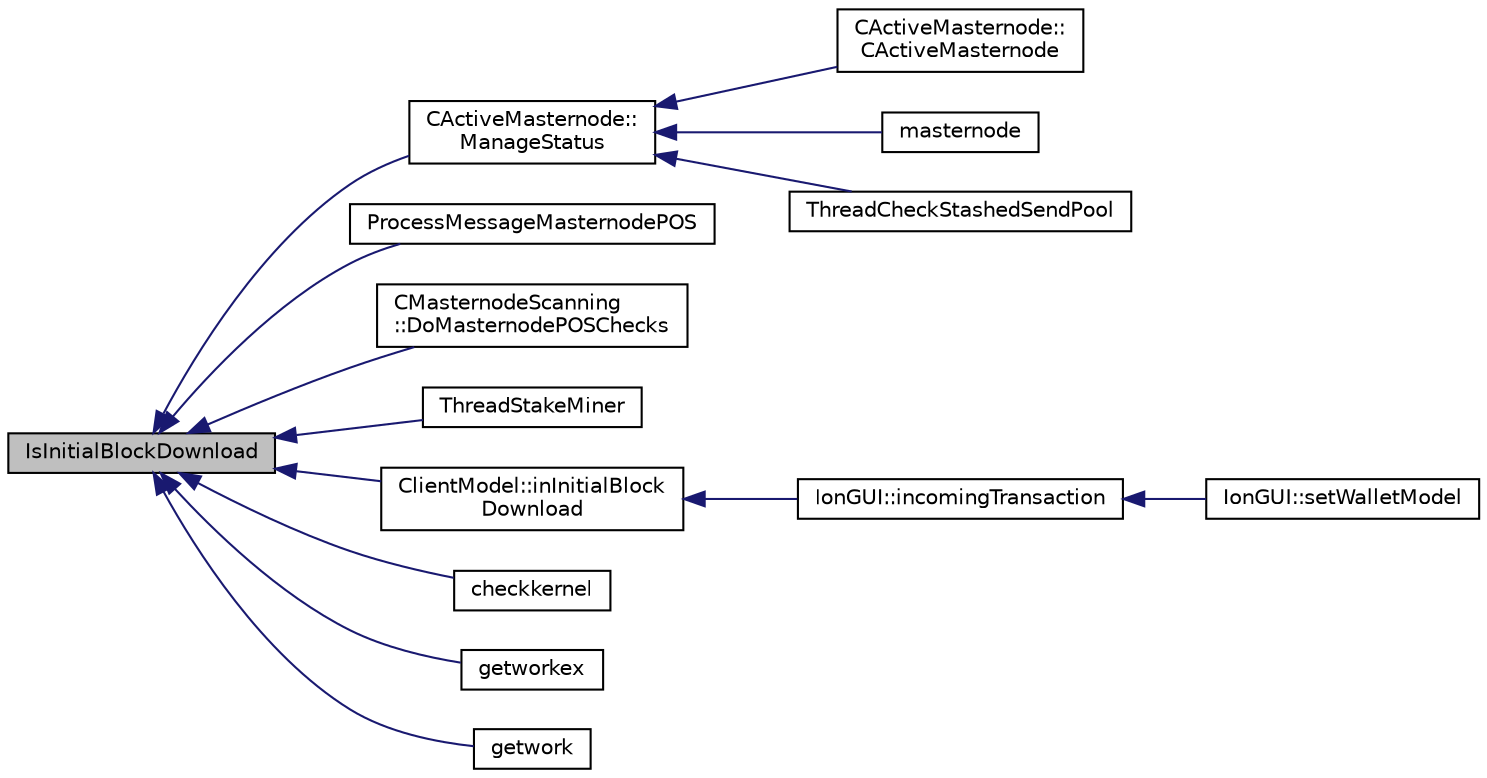 digraph "IsInitialBlockDownload"
{
  edge [fontname="Helvetica",fontsize="10",labelfontname="Helvetica",labelfontsize="10"];
  node [fontname="Helvetica",fontsize="10",shape=record];
  rankdir="LR";
  Node280 [label="IsInitialBlockDownload",height=0.2,width=0.4,color="black", fillcolor="grey75", style="filled", fontcolor="black"];
  Node280 -> Node281 [dir="back",color="midnightblue",fontsize="10",style="solid",fontname="Helvetica"];
  Node281 [label="CActiveMasternode::\lManageStatus",height=0.2,width=0.4,color="black", fillcolor="white", style="filled",URL="$d9/d29/class_c_active_masternode.html#a8004b3b2100da7dcfedbd1e959633e51"];
  Node281 -> Node282 [dir="back",color="midnightblue",fontsize="10",style="solid",fontname="Helvetica"];
  Node282 [label="CActiveMasternode::\lCActiveMasternode",height=0.2,width=0.4,color="black", fillcolor="white", style="filled",URL="$d9/d29/class_c_active_masternode.html#a7ffb946d1b2aad0054d3b3efce8c0543"];
  Node281 -> Node283 [dir="back",color="midnightblue",fontsize="10",style="solid",fontname="Helvetica"];
  Node283 [label="masternode",height=0.2,width=0.4,color="black", fillcolor="white", style="filled",URL="$d5/d6b/rpcstashedsend_8cpp.html#a30609e443aeb47c29ed0878d16b1b5e1"];
  Node281 -> Node284 [dir="back",color="midnightblue",fontsize="10",style="solid",fontname="Helvetica"];
  Node284 [label="ThreadCheckStashedSendPool",height=0.2,width=0.4,color="black", fillcolor="white", style="filled",URL="$d9/dbc/stashedsend_8h.html#ab583ddc86effded8432ea5387f77d883"];
  Node280 -> Node285 [dir="back",color="midnightblue",fontsize="10",style="solid",fontname="Helvetica"];
  Node285 [label="ProcessMessageMasternodePOS",height=0.2,width=0.4,color="black", fillcolor="white", style="filled",URL="$dc/d51/masternode-pos_8h.html#a85194f5f57620d07bd87ef37bf2f6ef0"];
  Node280 -> Node286 [dir="back",color="midnightblue",fontsize="10",style="solid",fontname="Helvetica"];
  Node286 [label="CMasternodeScanning\l::DoMasternodePOSChecks",height=0.2,width=0.4,color="black", fillcolor="white", style="filled",URL="$d5/d9f/class_c_masternode_scanning.html#a6bc18fb7508f702e2a2d1c3731342f8f"];
  Node280 -> Node287 [dir="back",color="midnightblue",fontsize="10",style="solid",fontname="Helvetica"];
  Node287 [label="ThreadStakeMiner",height=0.2,width=0.4,color="black", fillcolor="white", style="filled",URL="$d6/de3/miner_8cpp.html#a31faece5ef0e403969b3d3debd79b352"];
  Node280 -> Node288 [dir="back",color="midnightblue",fontsize="10",style="solid",fontname="Helvetica"];
  Node288 [label="ClientModel::inInitialBlock\lDownload",height=0.2,width=0.4,color="black", fillcolor="white", style="filled",URL="$df/d25/class_client_model.html#af9798c364463ada09be477b15daf0fbe",tooltip="Return true if core is doing initial block download. "];
  Node288 -> Node289 [dir="back",color="midnightblue",fontsize="10",style="solid",fontname="Helvetica"];
  Node289 [label="IonGUI::incomingTransaction",height=0.2,width=0.4,color="black", fillcolor="white", style="filled",URL="$dc/d0b/class_ion_g_u_i.html#acdb78c5d98fb4528bd0e9f5b9c5ad048",tooltip="Show incoming transaction notification for new transactions. "];
  Node289 -> Node290 [dir="back",color="midnightblue",fontsize="10",style="solid",fontname="Helvetica"];
  Node290 [label="IonGUI::setWalletModel",height=0.2,width=0.4,color="black", fillcolor="white", style="filled",URL="$dc/d0b/class_ion_g_u_i.html#a37f87db65498b036d387c705a749c45d",tooltip="Set the wallet model. "];
  Node280 -> Node291 [dir="back",color="midnightblue",fontsize="10",style="solid",fontname="Helvetica"];
  Node291 [label="checkkernel",height=0.2,width=0.4,color="black", fillcolor="white", style="filled",URL="$d4/ddd/rpcmining_8cpp.html#a36ee2284a7252841b8a62a9531b6acbc"];
  Node280 -> Node292 [dir="back",color="midnightblue",fontsize="10",style="solid",fontname="Helvetica"];
  Node292 [label="getworkex",height=0.2,width=0.4,color="black", fillcolor="white", style="filled",URL="$d4/ddd/rpcmining_8cpp.html#aa40f86dc468a3f2ef4a3bba99e20a069"];
  Node280 -> Node293 [dir="back",color="midnightblue",fontsize="10",style="solid",fontname="Helvetica"];
  Node293 [label="getwork",height=0.2,width=0.4,color="black", fillcolor="white", style="filled",URL="$d4/ddd/rpcmining_8cpp.html#a356be62c93d38267a7da9e1cb644d547"];
}
